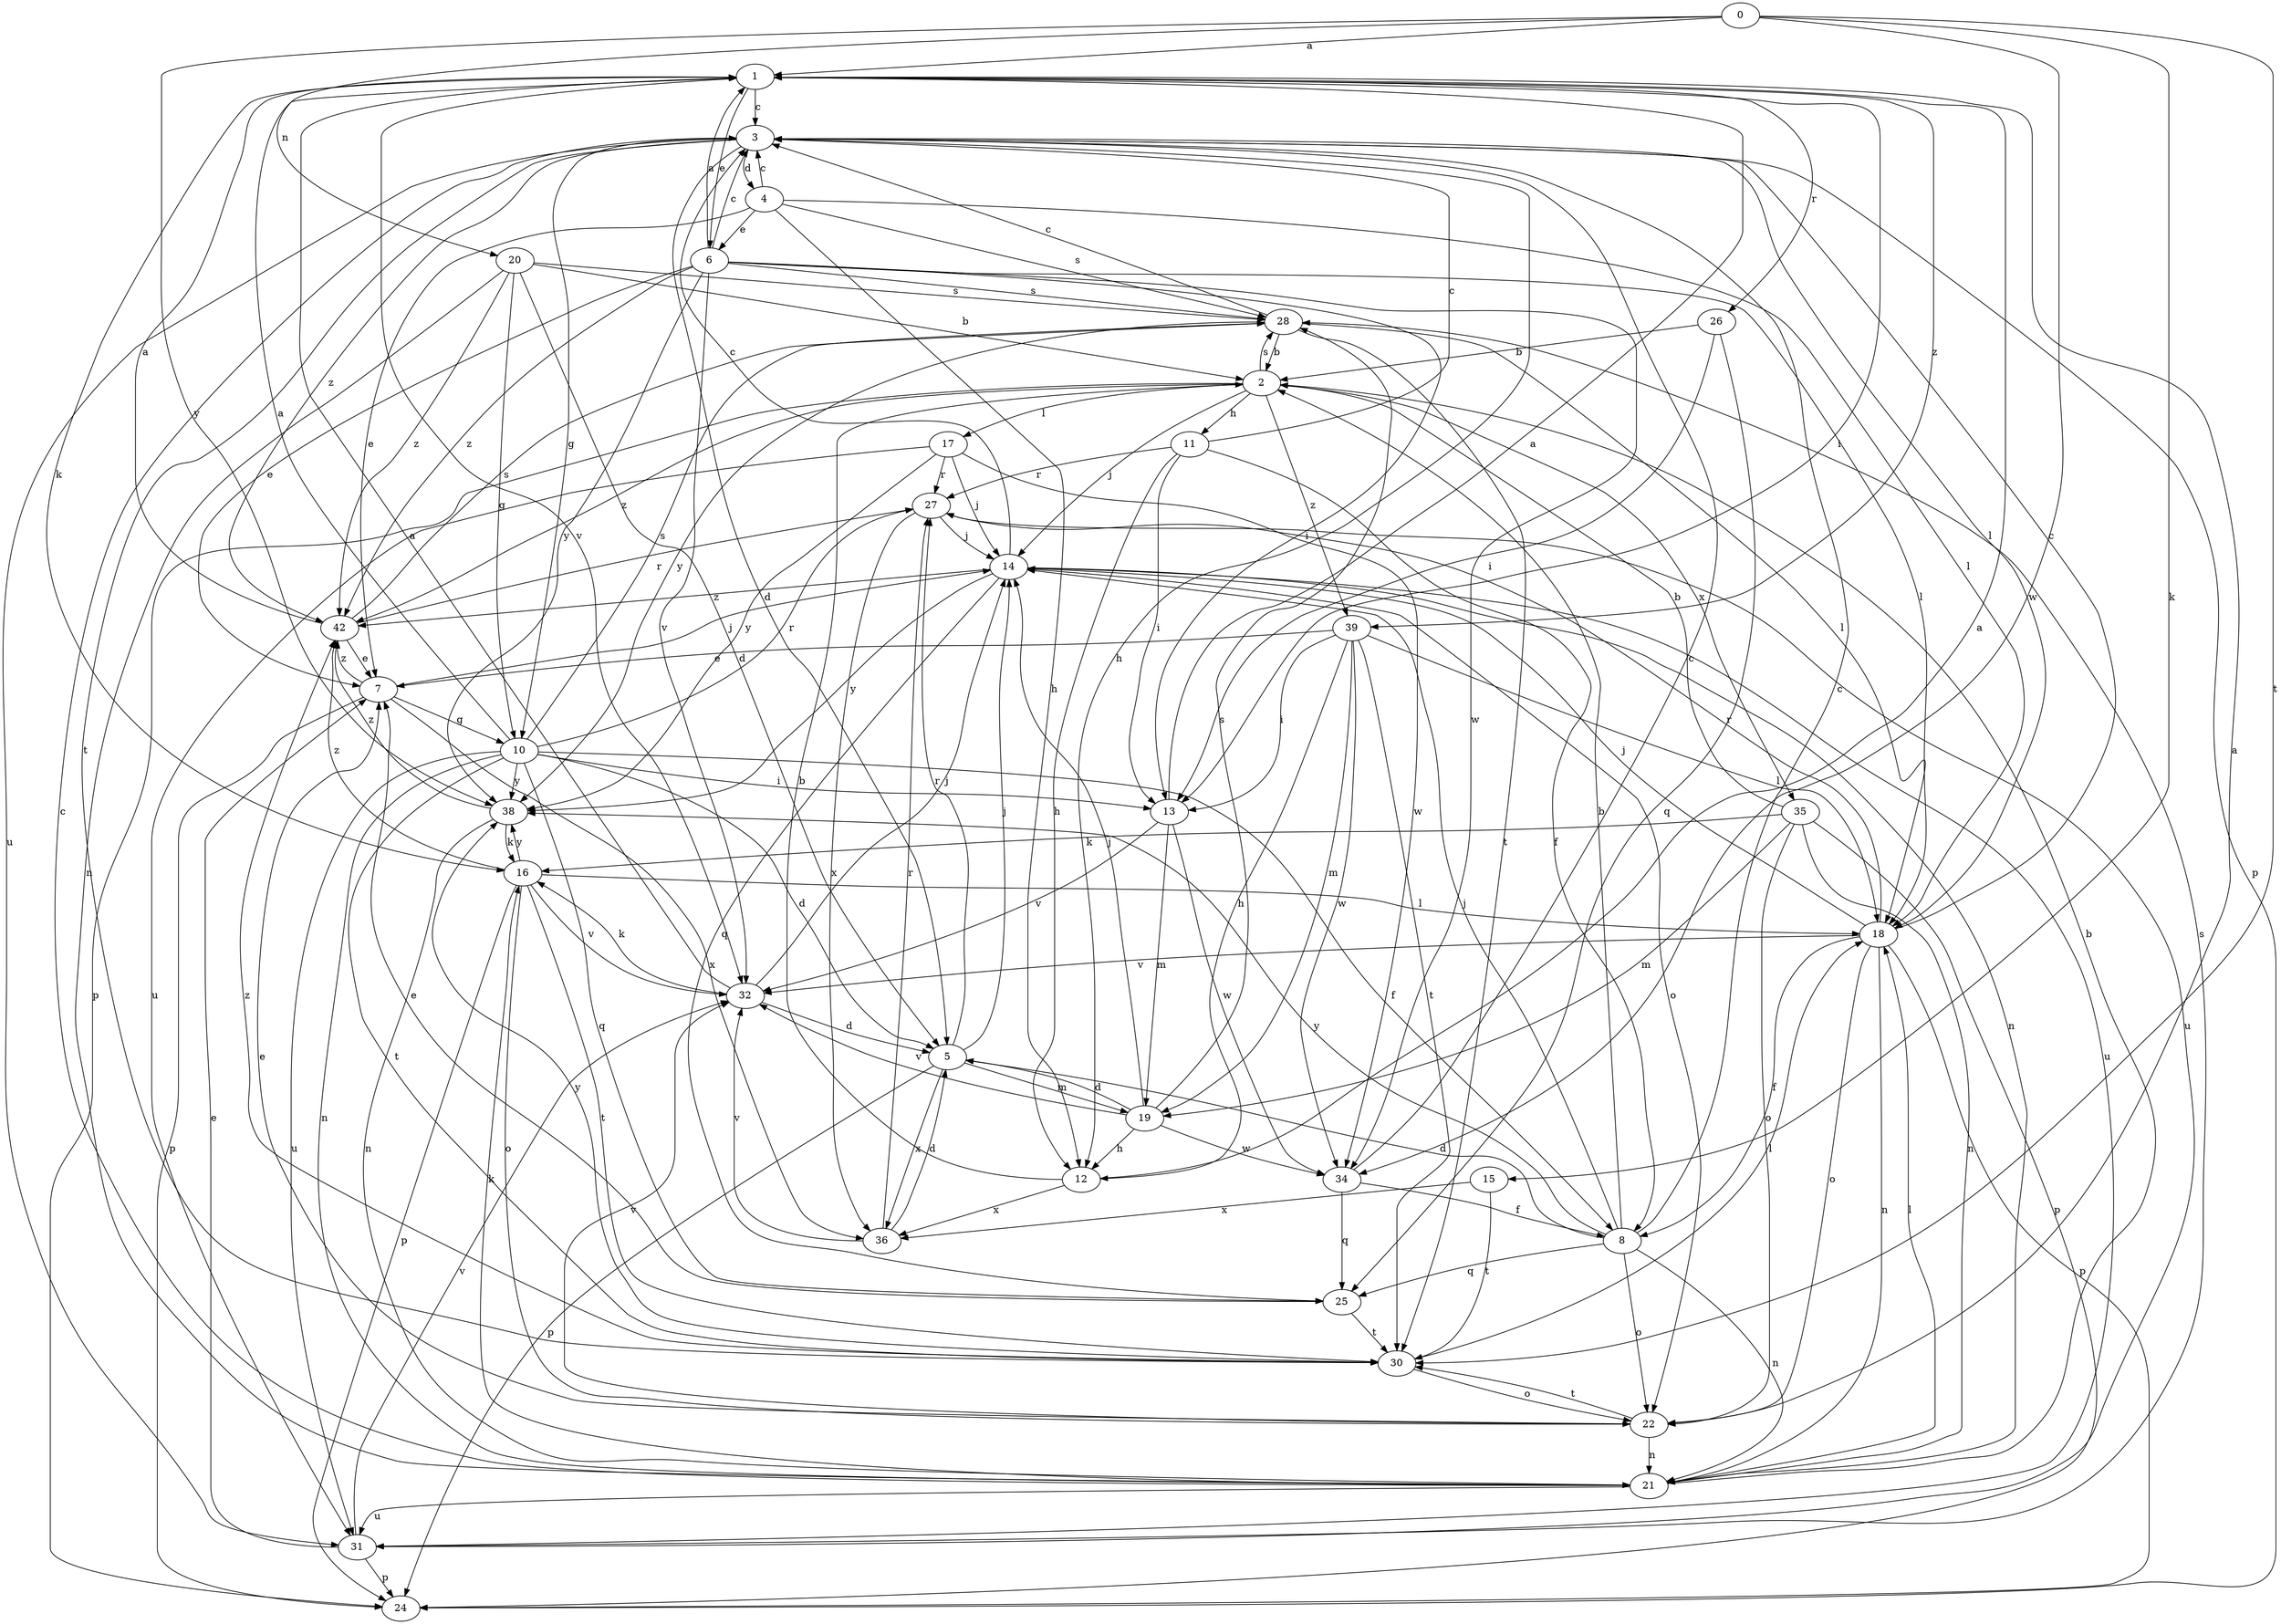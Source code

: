 strict digraph  {
0;
1;
2;
3;
4;
5;
6;
7;
8;
10;
11;
12;
13;
14;
15;
16;
17;
18;
19;
20;
21;
22;
24;
25;
26;
27;
28;
30;
31;
32;
34;
35;
36;
38;
39;
42;
0 -> 1  [label=a];
0 -> 15  [label=k];
0 -> 20  [label=n];
0 -> 30  [label=t];
0 -> 34  [label=w];
0 -> 38  [label=y];
1 -> 3  [label=c];
1 -> 6  [label=e];
1 -> 13  [label=i];
1 -> 16  [label=k];
1 -> 26  [label=r];
1 -> 32  [label=v];
1 -> 39  [label=z];
2 -> 11  [label=h];
2 -> 14  [label=j];
2 -> 17  [label=l];
2 -> 24  [label=p];
2 -> 28  [label=s];
2 -> 35  [label=x];
2 -> 39  [label=z];
2 -> 42  [label=z];
3 -> 4  [label=d];
3 -> 5  [label=d];
3 -> 10  [label=g];
3 -> 12  [label=h];
3 -> 18  [label=l];
3 -> 24  [label=p];
3 -> 30  [label=t];
3 -> 31  [label=u];
3 -> 42  [label=z];
4 -> 3  [label=c];
4 -> 6  [label=e];
4 -> 7  [label=e];
4 -> 12  [label=h];
4 -> 18  [label=l];
4 -> 28  [label=s];
5 -> 14  [label=j];
5 -> 19  [label=m];
5 -> 24  [label=p];
5 -> 27  [label=r];
5 -> 36  [label=x];
6 -> 1  [label=a];
6 -> 3  [label=c];
6 -> 7  [label=e];
6 -> 13  [label=i];
6 -> 18  [label=l];
6 -> 28  [label=s];
6 -> 32  [label=v];
6 -> 34  [label=w];
6 -> 38  [label=y];
6 -> 42  [label=z];
7 -> 10  [label=g];
7 -> 14  [label=j];
7 -> 24  [label=p];
7 -> 36  [label=x];
7 -> 42  [label=z];
8 -> 2  [label=b];
8 -> 3  [label=c];
8 -> 5  [label=d];
8 -> 14  [label=j];
8 -> 21  [label=n];
8 -> 22  [label=o];
8 -> 25  [label=q];
8 -> 38  [label=y];
10 -> 1  [label=a];
10 -> 5  [label=d];
10 -> 8  [label=f];
10 -> 13  [label=i];
10 -> 21  [label=n];
10 -> 25  [label=q];
10 -> 27  [label=r];
10 -> 28  [label=s];
10 -> 30  [label=t];
10 -> 31  [label=u];
10 -> 38  [label=y];
11 -> 3  [label=c];
11 -> 8  [label=f];
11 -> 12  [label=h];
11 -> 13  [label=i];
11 -> 27  [label=r];
12 -> 1  [label=a];
12 -> 2  [label=b];
12 -> 36  [label=x];
13 -> 1  [label=a];
13 -> 19  [label=m];
13 -> 32  [label=v];
13 -> 34  [label=w];
14 -> 3  [label=c];
14 -> 21  [label=n];
14 -> 22  [label=o];
14 -> 25  [label=q];
14 -> 31  [label=u];
14 -> 38  [label=y];
14 -> 42  [label=z];
15 -> 30  [label=t];
15 -> 36  [label=x];
16 -> 18  [label=l];
16 -> 22  [label=o];
16 -> 24  [label=p];
16 -> 30  [label=t];
16 -> 32  [label=v];
16 -> 38  [label=y];
16 -> 42  [label=z];
17 -> 14  [label=j];
17 -> 27  [label=r];
17 -> 31  [label=u];
17 -> 34  [label=w];
17 -> 38  [label=y];
18 -> 3  [label=c];
18 -> 8  [label=f];
18 -> 14  [label=j];
18 -> 21  [label=n];
18 -> 22  [label=o];
18 -> 24  [label=p];
18 -> 27  [label=r];
18 -> 32  [label=v];
19 -> 5  [label=d];
19 -> 12  [label=h];
19 -> 14  [label=j];
19 -> 28  [label=s];
19 -> 32  [label=v];
19 -> 34  [label=w];
20 -> 2  [label=b];
20 -> 5  [label=d];
20 -> 10  [label=g];
20 -> 21  [label=n];
20 -> 28  [label=s];
20 -> 42  [label=z];
21 -> 2  [label=b];
21 -> 3  [label=c];
21 -> 16  [label=k];
21 -> 18  [label=l];
21 -> 31  [label=u];
22 -> 1  [label=a];
22 -> 7  [label=e];
22 -> 21  [label=n];
22 -> 30  [label=t];
22 -> 32  [label=v];
25 -> 7  [label=e];
25 -> 30  [label=t];
26 -> 2  [label=b];
26 -> 13  [label=i];
26 -> 25  [label=q];
27 -> 14  [label=j];
27 -> 31  [label=u];
27 -> 36  [label=x];
28 -> 2  [label=b];
28 -> 3  [label=c];
28 -> 18  [label=l];
28 -> 30  [label=t];
28 -> 38  [label=y];
30 -> 18  [label=l];
30 -> 22  [label=o];
30 -> 38  [label=y];
30 -> 42  [label=z];
31 -> 7  [label=e];
31 -> 24  [label=p];
31 -> 28  [label=s];
31 -> 32  [label=v];
32 -> 1  [label=a];
32 -> 5  [label=d];
32 -> 14  [label=j];
32 -> 16  [label=k];
34 -> 3  [label=c];
34 -> 8  [label=f];
34 -> 25  [label=q];
35 -> 2  [label=b];
35 -> 16  [label=k];
35 -> 19  [label=m];
35 -> 21  [label=n];
35 -> 22  [label=o];
35 -> 24  [label=p];
36 -> 5  [label=d];
36 -> 27  [label=r];
36 -> 32  [label=v];
38 -> 16  [label=k];
38 -> 21  [label=n];
38 -> 42  [label=z];
39 -> 7  [label=e];
39 -> 12  [label=h];
39 -> 13  [label=i];
39 -> 18  [label=l];
39 -> 19  [label=m];
39 -> 30  [label=t];
39 -> 34  [label=w];
42 -> 1  [label=a];
42 -> 7  [label=e];
42 -> 27  [label=r];
42 -> 28  [label=s];
}
